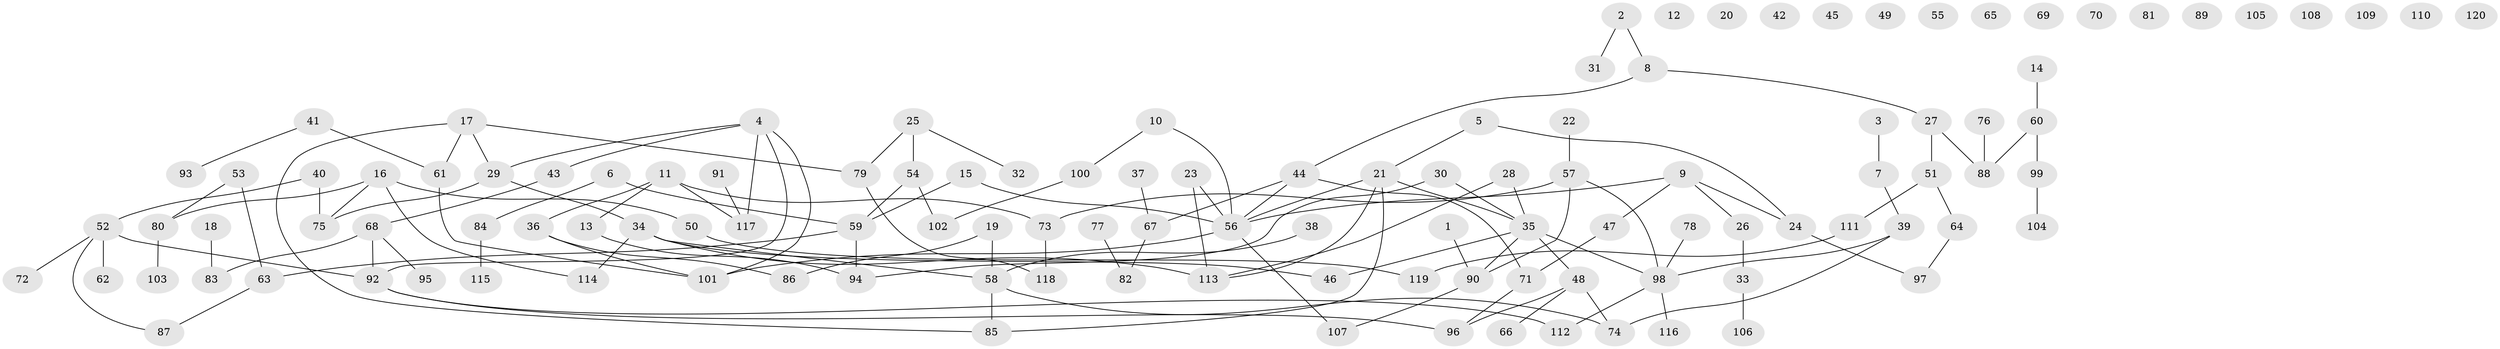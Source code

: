 // Generated by graph-tools (version 1.1) at 2025/39/03/09/25 04:39:23]
// undirected, 120 vertices, 134 edges
graph export_dot {
graph [start="1"]
  node [color=gray90,style=filled];
  1;
  2;
  3;
  4;
  5;
  6;
  7;
  8;
  9;
  10;
  11;
  12;
  13;
  14;
  15;
  16;
  17;
  18;
  19;
  20;
  21;
  22;
  23;
  24;
  25;
  26;
  27;
  28;
  29;
  30;
  31;
  32;
  33;
  34;
  35;
  36;
  37;
  38;
  39;
  40;
  41;
  42;
  43;
  44;
  45;
  46;
  47;
  48;
  49;
  50;
  51;
  52;
  53;
  54;
  55;
  56;
  57;
  58;
  59;
  60;
  61;
  62;
  63;
  64;
  65;
  66;
  67;
  68;
  69;
  70;
  71;
  72;
  73;
  74;
  75;
  76;
  77;
  78;
  79;
  80;
  81;
  82;
  83;
  84;
  85;
  86;
  87;
  88;
  89;
  90;
  91;
  92;
  93;
  94;
  95;
  96;
  97;
  98;
  99;
  100;
  101;
  102;
  103;
  104;
  105;
  106;
  107;
  108;
  109;
  110;
  111;
  112;
  113;
  114;
  115;
  116;
  117;
  118;
  119;
  120;
  1 -- 90;
  2 -- 8;
  2 -- 31;
  3 -- 7;
  4 -- 29;
  4 -- 43;
  4 -- 92;
  4 -- 101;
  4 -- 117;
  5 -- 21;
  5 -- 24;
  6 -- 59;
  6 -- 84;
  7 -- 39;
  8 -- 27;
  8 -- 44;
  9 -- 24;
  9 -- 26;
  9 -- 47;
  9 -- 56;
  10 -- 56;
  10 -- 100;
  11 -- 13;
  11 -- 36;
  11 -- 73;
  11 -- 117;
  13 -- 94;
  14 -- 60;
  15 -- 56;
  15 -- 59;
  16 -- 50;
  16 -- 75;
  16 -- 80;
  16 -- 114;
  17 -- 29;
  17 -- 61;
  17 -- 79;
  17 -- 85;
  18 -- 83;
  19 -- 58;
  19 -- 86;
  21 -- 35;
  21 -- 56;
  21 -- 85;
  21 -- 113;
  22 -- 57;
  23 -- 56;
  23 -- 113;
  24 -- 97;
  25 -- 32;
  25 -- 54;
  25 -- 79;
  26 -- 33;
  27 -- 51;
  27 -- 88;
  28 -- 35;
  28 -- 113;
  29 -- 34;
  29 -- 75;
  30 -- 35;
  30 -- 94;
  33 -- 106;
  34 -- 46;
  34 -- 58;
  34 -- 113;
  34 -- 114;
  35 -- 46;
  35 -- 48;
  35 -- 90;
  35 -- 98;
  36 -- 86;
  36 -- 101;
  37 -- 67;
  38 -- 58;
  39 -- 74;
  39 -- 98;
  40 -- 52;
  40 -- 75;
  41 -- 61;
  41 -- 93;
  43 -- 68;
  44 -- 56;
  44 -- 67;
  44 -- 71;
  47 -- 71;
  48 -- 66;
  48 -- 74;
  48 -- 96;
  50 -- 119;
  51 -- 64;
  51 -- 111;
  52 -- 62;
  52 -- 72;
  52 -- 87;
  52 -- 92;
  53 -- 63;
  53 -- 80;
  54 -- 59;
  54 -- 102;
  56 -- 101;
  56 -- 107;
  57 -- 73;
  57 -- 90;
  57 -- 98;
  58 -- 74;
  58 -- 85;
  59 -- 63;
  59 -- 94;
  60 -- 88;
  60 -- 99;
  61 -- 101;
  63 -- 87;
  64 -- 97;
  67 -- 82;
  68 -- 83;
  68 -- 92;
  68 -- 95;
  71 -- 96;
  73 -- 118;
  76 -- 88;
  77 -- 82;
  78 -- 98;
  79 -- 118;
  80 -- 103;
  84 -- 115;
  90 -- 107;
  91 -- 117;
  92 -- 96;
  92 -- 112;
  98 -- 112;
  98 -- 116;
  99 -- 104;
  100 -- 102;
  111 -- 119;
}
